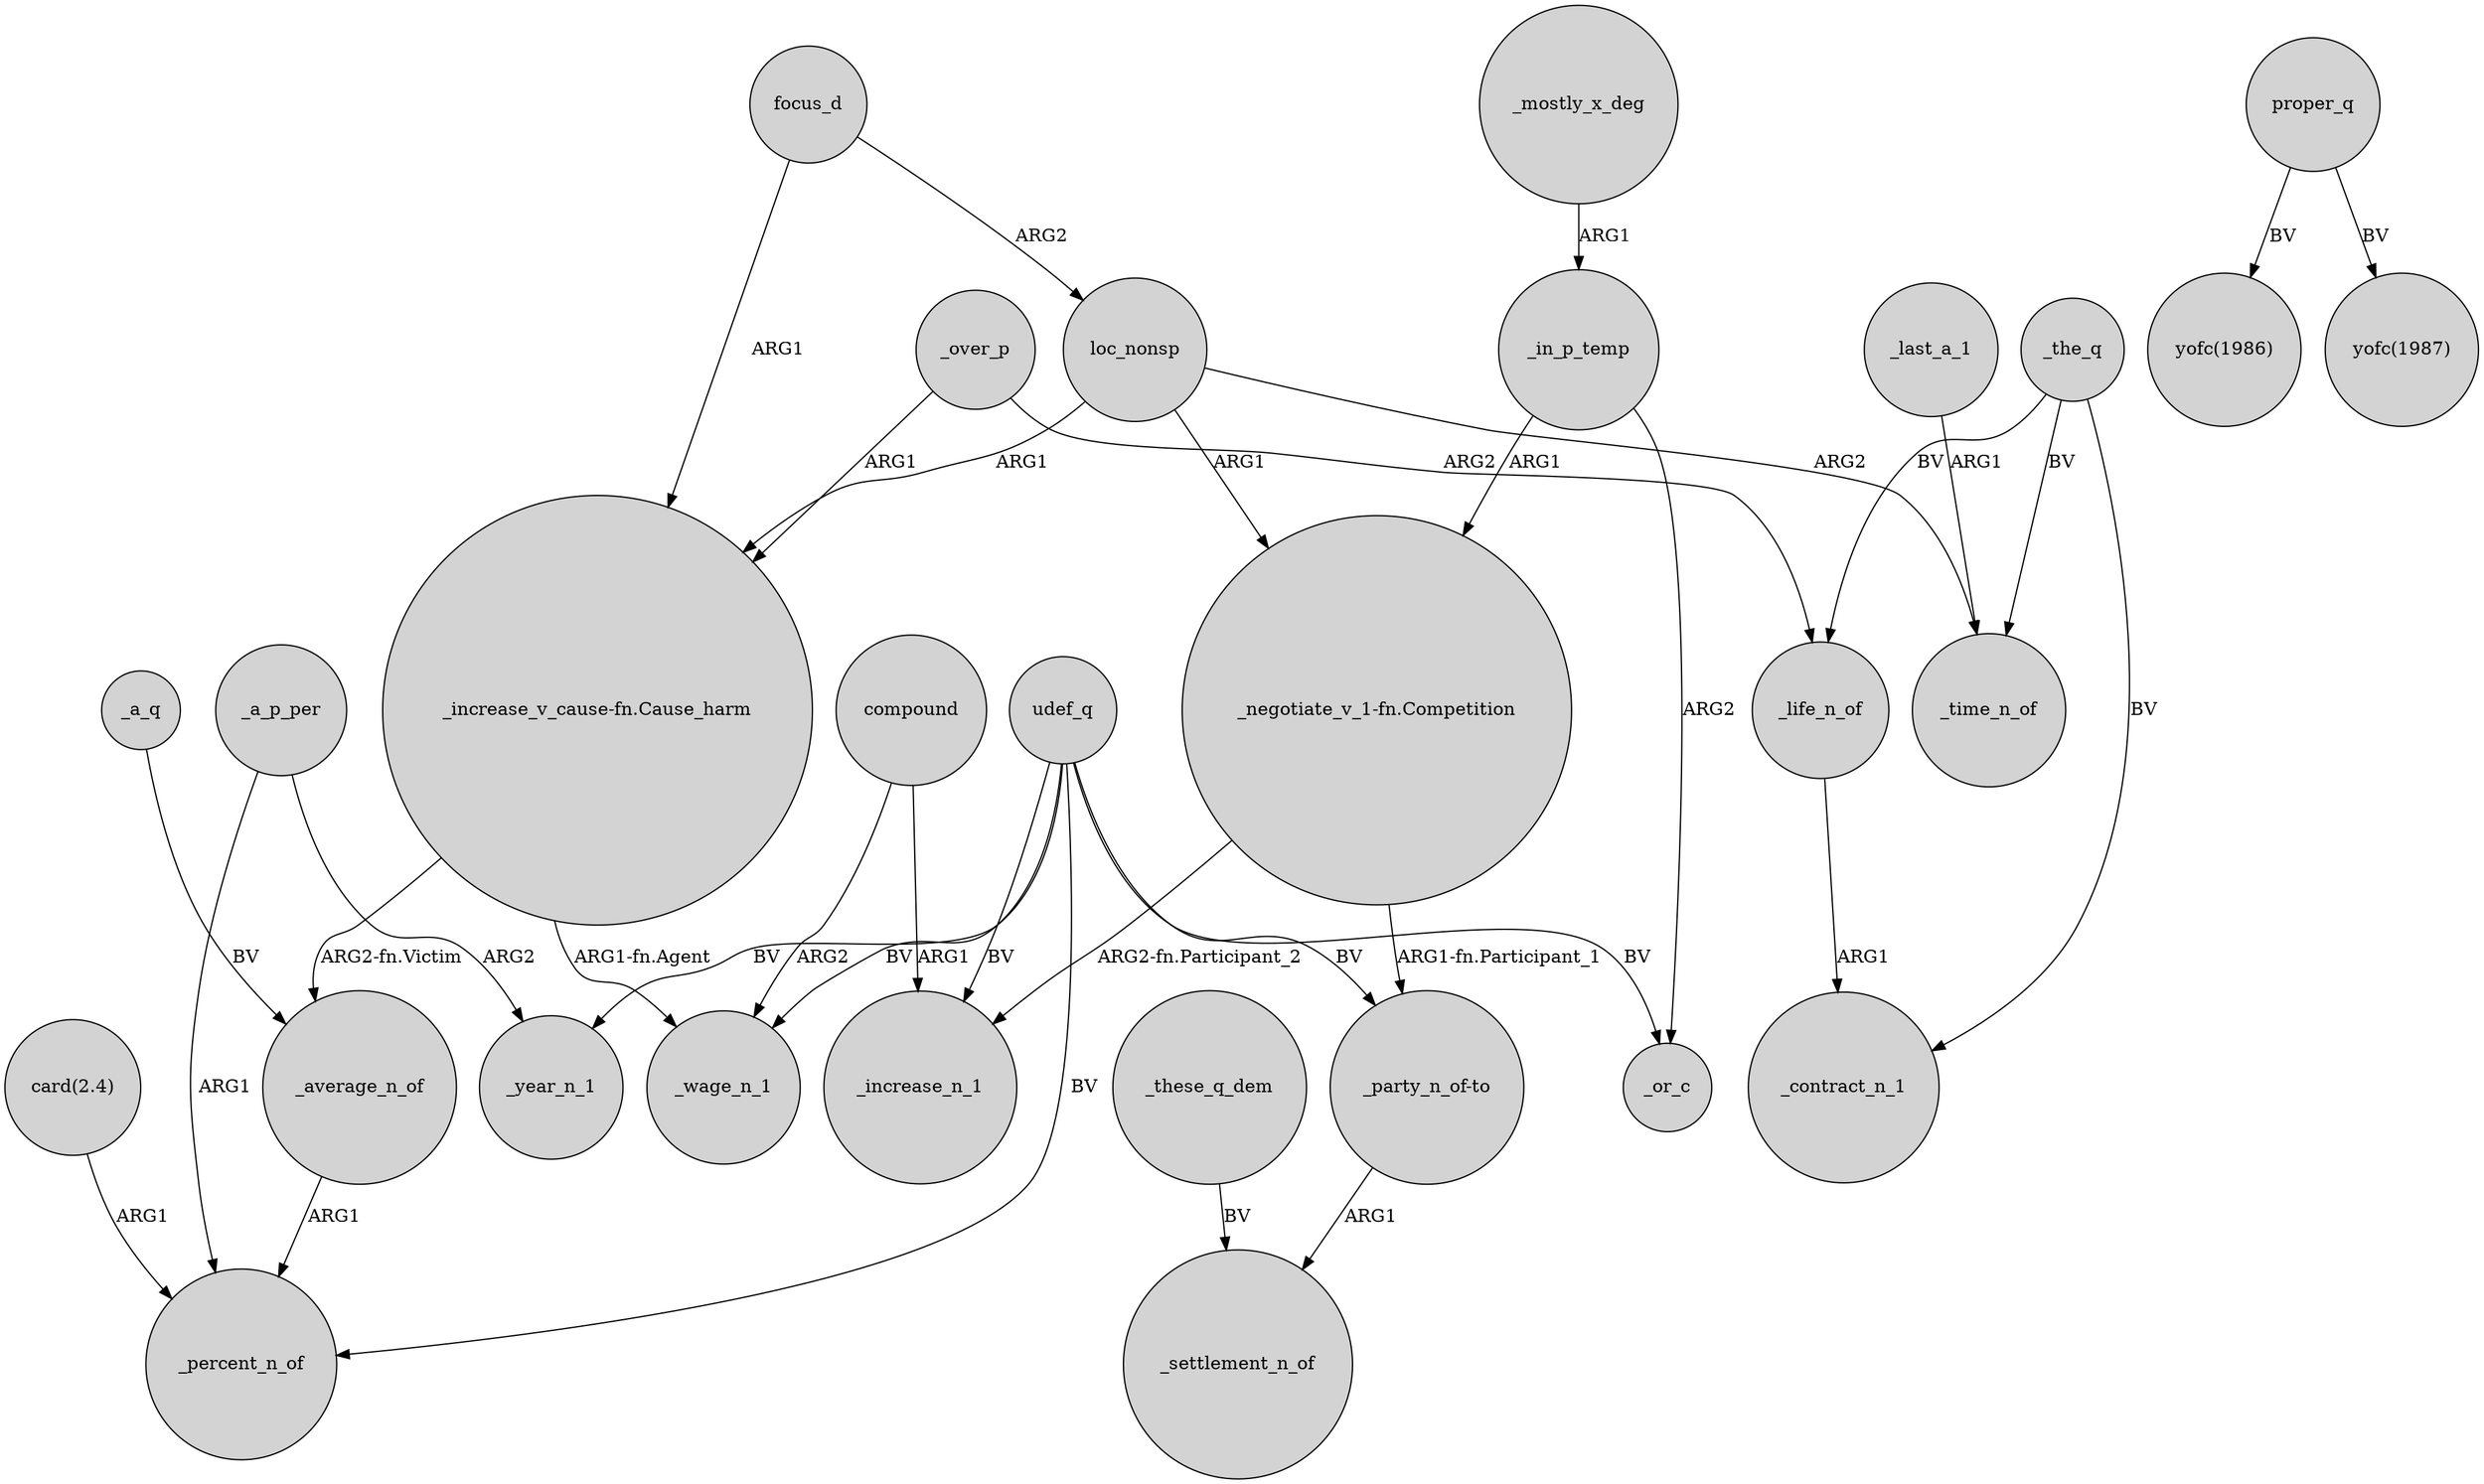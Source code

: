 digraph {
	node [shape=circle style=filled]
	_a_p_per -> _percent_n_of [label=ARG1]
	"_negotiate_v_1-fn.Competition" -> _increase_n_1 [label="ARG2-fn.Participant_2"]
	_the_q -> _life_n_of [label=BV]
	"_increase_v_cause-fn.Cause_harm" -> _average_n_of [label="ARG2-fn.Victim"]
	_over_p -> "_increase_v_cause-fn.Cause_harm" [label=ARG1]
	compound -> _increase_n_1 [label=ARG1]
	proper_q -> "yofc(1986)" [label=BV]
	_in_p_temp -> _or_c [label=ARG2]
	_a_p_per -> _year_n_1 [label=ARG2]
	_these_q_dem -> _settlement_n_of [label=BV]
	udef_q -> _increase_n_1 [label=BV]
	focus_d -> loc_nonsp [label=ARG2]
	udef_q -> _wage_n_1 [label=BV]
	loc_nonsp -> "_negotiate_v_1-fn.Competition" [label=ARG1]
	udef_q -> _or_c [label=BV]
	_over_p -> _life_n_of [label=ARG2]
	"_negotiate_v_1-fn.Competition" -> "_party_n_of-to" [label="ARG1-fn.Participant_1"]
	proper_q -> "yofc(1987)" [label=BV]
	udef_q -> _percent_n_of [label=BV]
	_the_q -> _time_n_of [label=BV]
	_last_a_1 -> _time_n_of [label=ARG1]
	compound -> _wage_n_1 [label=ARG2]
	_the_q -> _contract_n_1 [label=BV]
	loc_nonsp -> "_increase_v_cause-fn.Cause_harm" [label=ARG1]
	"_party_n_of-to" -> _settlement_n_of [label=ARG1]
	"_increase_v_cause-fn.Cause_harm" -> _wage_n_1 [label="ARG1-fn.Agent"]
	loc_nonsp -> _time_n_of [label=ARG2]
	udef_q -> _year_n_1 [label=BV]
	_average_n_of -> _percent_n_of [label=ARG1]
	_a_q -> _average_n_of [label=BV]
	focus_d -> "_increase_v_cause-fn.Cause_harm" [label=ARG1]
	_life_n_of -> _contract_n_1 [label=ARG1]
	udef_q -> "_party_n_of-to" [label=BV]
	_mostly_x_deg -> _in_p_temp [label=ARG1]
	_in_p_temp -> "_negotiate_v_1-fn.Competition" [label=ARG1]
	"card(2.4)" -> _percent_n_of [label=ARG1]
}
